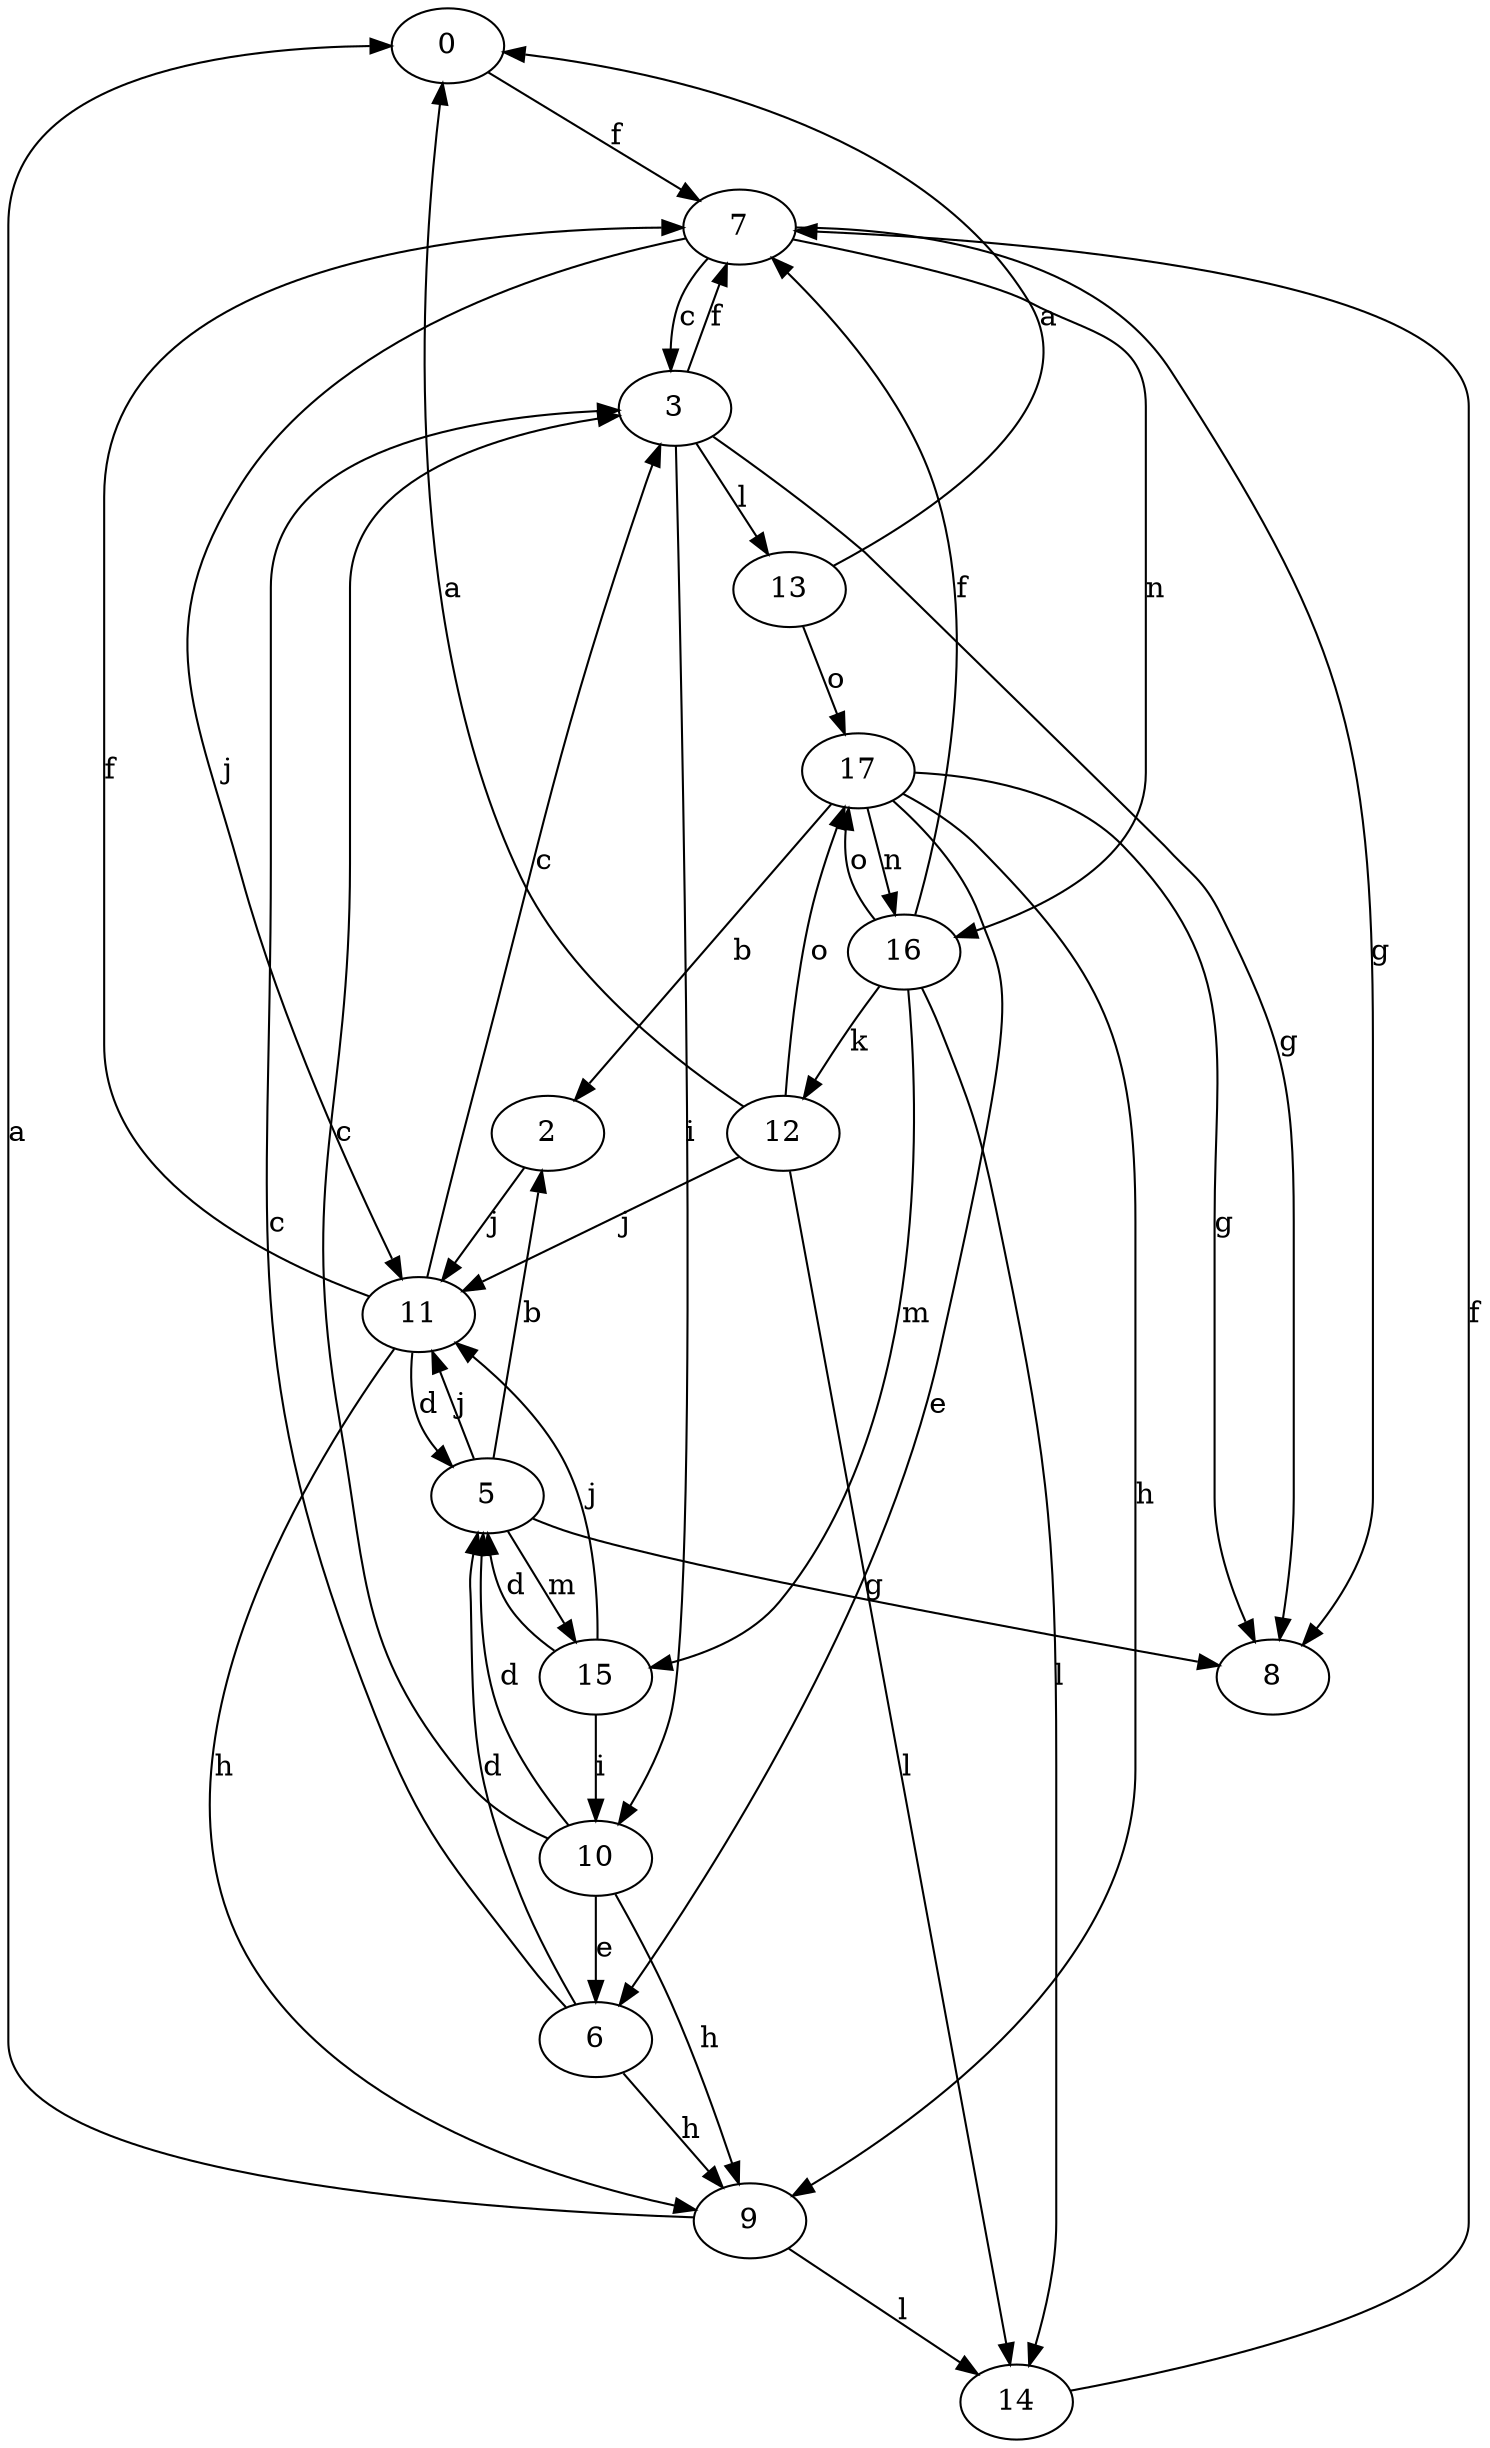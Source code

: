 strict digraph  {
0;
2;
3;
5;
6;
7;
8;
9;
10;
11;
12;
13;
14;
15;
16;
17;
0 -> 7  [label=f];
2 -> 11  [label=j];
3 -> 7  [label=f];
3 -> 8  [label=g];
3 -> 10  [label=i];
3 -> 13  [label=l];
5 -> 2  [label=b];
5 -> 8  [label=g];
5 -> 11  [label=j];
5 -> 15  [label=m];
6 -> 3  [label=c];
6 -> 5  [label=d];
6 -> 9  [label=h];
7 -> 3  [label=c];
7 -> 8  [label=g];
7 -> 11  [label=j];
7 -> 16  [label=n];
9 -> 0  [label=a];
9 -> 14  [label=l];
10 -> 3  [label=c];
10 -> 5  [label=d];
10 -> 6  [label=e];
10 -> 9  [label=h];
11 -> 3  [label=c];
11 -> 5  [label=d];
11 -> 7  [label=f];
11 -> 9  [label=h];
12 -> 0  [label=a];
12 -> 11  [label=j];
12 -> 14  [label=l];
12 -> 17  [label=o];
13 -> 0  [label=a];
13 -> 17  [label=o];
14 -> 7  [label=f];
15 -> 5  [label=d];
15 -> 10  [label=i];
15 -> 11  [label=j];
16 -> 7  [label=f];
16 -> 12  [label=k];
16 -> 14  [label=l];
16 -> 15  [label=m];
16 -> 17  [label=o];
17 -> 2  [label=b];
17 -> 6  [label=e];
17 -> 8  [label=g];
17 -> 9  [label=h];
17 -> 16  [label=n];
}
